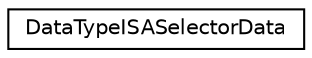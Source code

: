 digraph "Graphical Class Hierarchy"
{
 // LATEX_PDF_SIZE
  edge [fontname="Helvetica",fontsize="10",labelfontname="Helvetica",labelfontsize="10"];
  node [fontname="Helvetica",fontsize="10",shape=record];
  rankdir="LR";
  Node0 [label="DataTypeISASelectorData",height=0.2,width=0.4,color="black", fillcolor="white", style="filled",URL="$structarm__compute_1_1cpu_1_1kernels_1_1_data_type_i_s_a_selector_data.xhtml",tooltip=" "];
}
